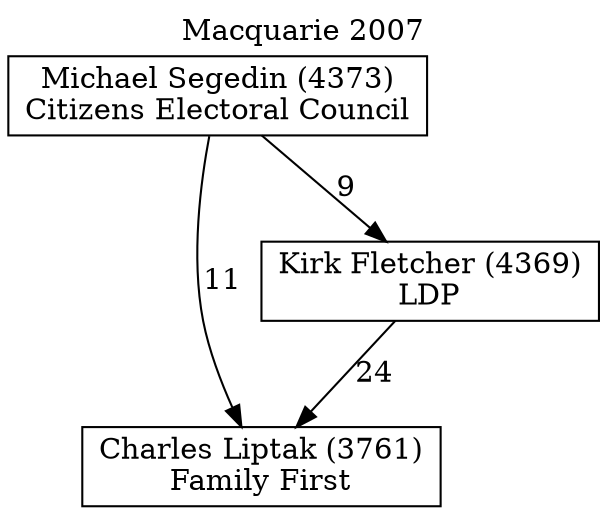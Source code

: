 // House preference flow
digraph "Charles Liptak (3761)_Macquarie_2007" {
	graph [label="Macquarie 2007" labelloc=t mclimit=10]
	node [shape=box]
	"Charles Liptak (3761)" [label="Charles Liptak (3761)
Family First"]
	"Kirk Fletcher (4369)" [label="Kirk Fletcher (4369)
LDP"]
	"Michael Segedin (4373)" [label="Michael Segedin (4373)
Citizens Electoral Council"]
	"Kirk Fletcher (4369)" -> "Charles Liptak (3761)" [label=24]
	"Michael Segedin (4373)" -> "Kirk Fletcher (4369)" [label=9]
	"Michael Segedin (4373)" -> "Charles Liptak (3761)" [label=11]
}
